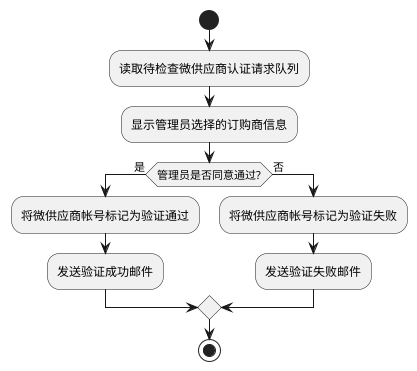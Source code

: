 @startuml
''' Layout
start
:读取待检查微供应商认证请求队列;
:显示管理员选择的订购商信息;
if (管理员是否同意通过?) then (是)
    :将微供应商帐号标记为验证通过;
    :发送验证成功邮件;
else (否)
    :将微供应商帐号标记为验证失败;
    :发送验证失败邮件;
endif
stop
@enduml